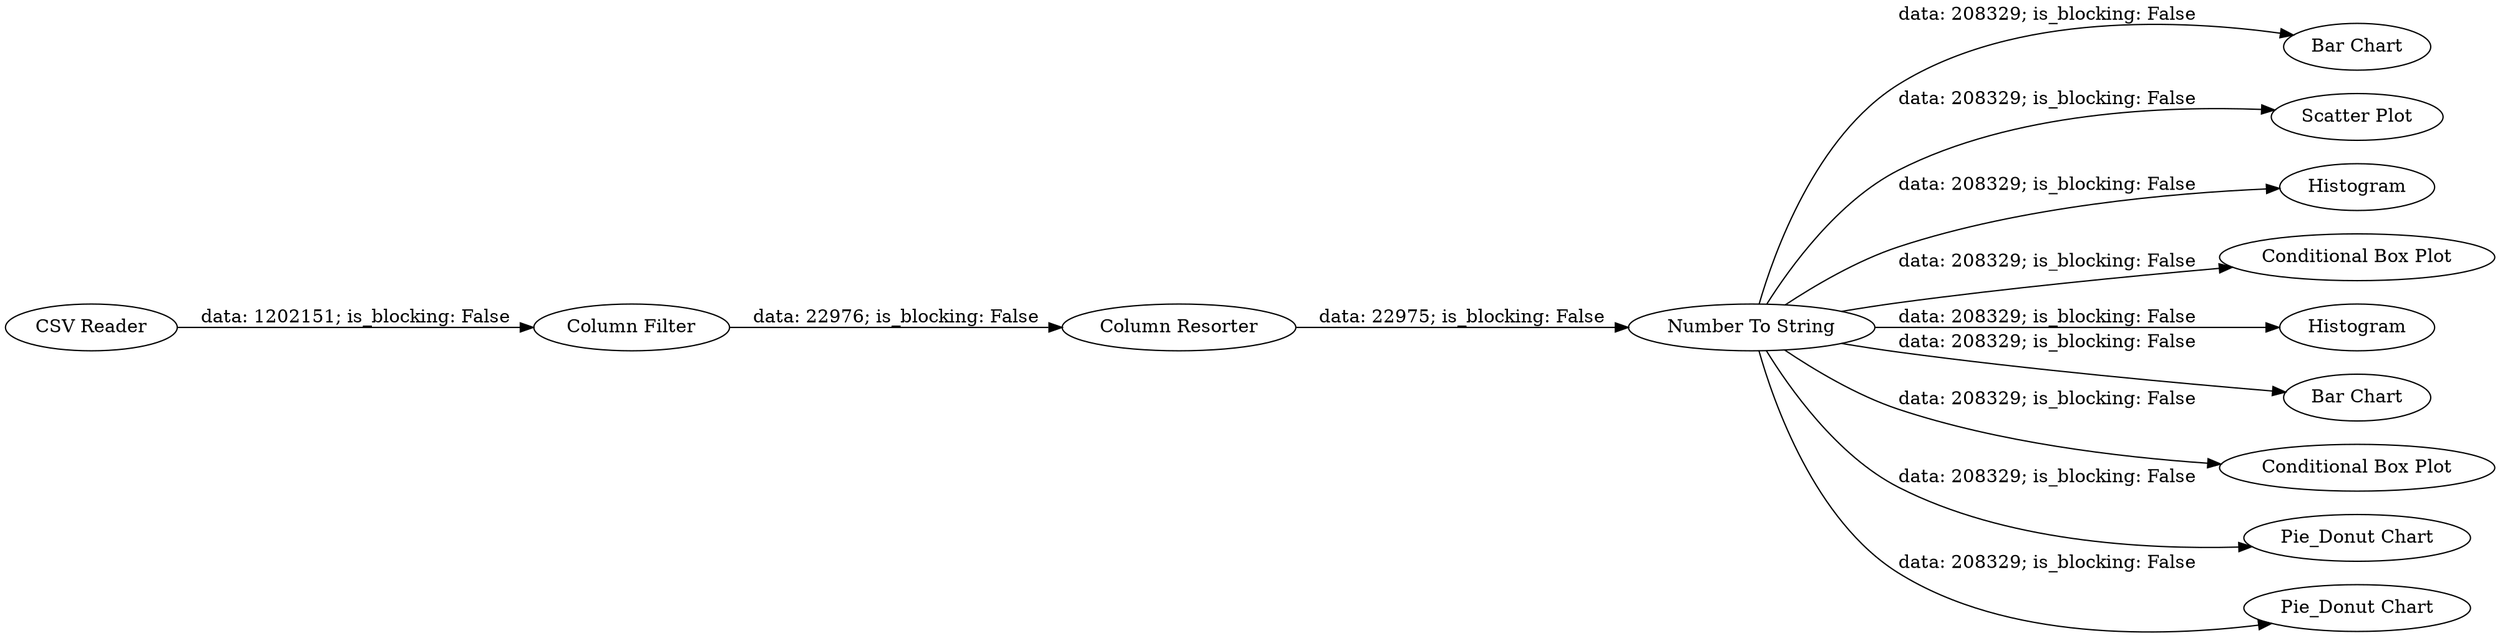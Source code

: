 digraph {
	"3375525931773966658_1" [label="CSV Reader"]
	"3375525931773966658_8" [label="Bar Chart"]
	"3375525931773966658_10" [label="Scatter Plot"]
	"3375525931773966658_2" [label="Column Resorter"]
	"3375525931773966658_12" [label=Histogram]
	"3375525931773966658_13" [label="Conditional Box Plot"]
	"3375525931773966658_15" [label=Histogram]
	"3375525931773966658_9" [label="Bar Chart"]
	"3375525931773966658_14" [label="Conditional Box Plot"]
	"3375525931773966658_6" [label="Pie_Donut Chart"]
	"3375525931773966658_7" [label="Pie_Donut Chart"]
	"3375525931773966658_3" [label="Column Filter"]
	"3375525931773966658_5" [label="Number To String"]
	"3375525931773966658_5" -> "3375525931773966658_15" [label="data: 208329; is_blocking: False"]
	"3375525931773966658_5" -> "3375525931773966658_8" [label="data: 208329; is_blocking: False"]
	"3375525931773966658_3" -> "3375525931773966658_2" [label="data: 22976; is_blocking: False"]
	"3375525931773966658_5" -> "3375525931773966658_9" [label="data: 208329; is_blocking: False"]
	"3375525931773966658_5" -> "3375525931773966658_12" [label="data: 208329; is_blocking: False"]
	"3375525931773966658_5" -> "3375525931773966658_14" [label="data: 208329; is_blocking: False"]
	"3375525931773966658_1" -> "3375525931773966658_3" [label="data: 1202151; is_blocking: False"]
	"3375525931773966658_5" -> "3375525931773966658_10" [label="data: 208329; is_blocking: False"]
	"3375525931773966658_5" -> "3375525931773966658_7" [label="data: 208329; is_blocking: False"]
	"3375525931773966658_2" -> "3375525931773966658_5" [label="data: 22975; is_blocking: False"]
	"3375525931773966658_5" -> "3375525931773966658_13" [label="data: 208329; is_blocking: False"]
	"3375525931773966658_5" -> "3375525931773966658_6" [label="data: 208329; is_blocking: False"]
	rankdir=LR
}
